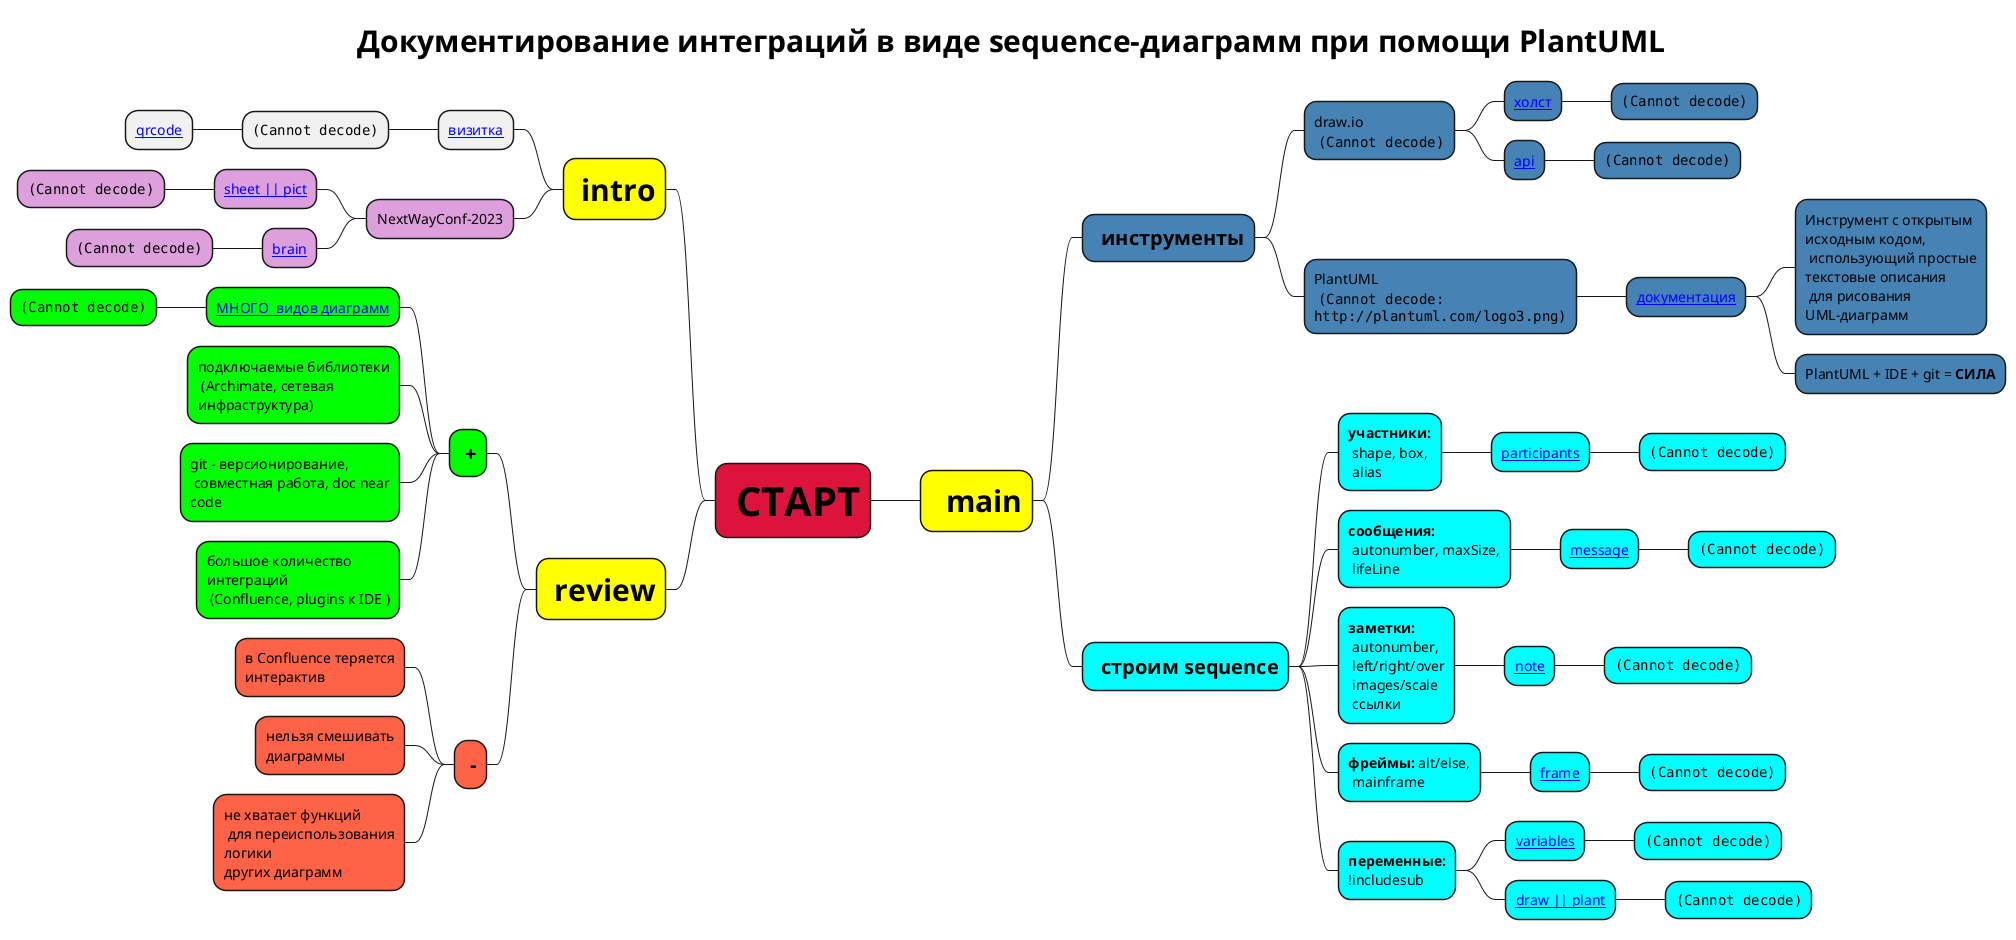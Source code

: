 @startmindmap
'https://plantuml.com/mindmap-diagram
skinparam wrapWidth 200

title <size:30> Документирование интеграций в виде sequence-диаграмм при помощи PlantUML

*[#crimson] <size:40> **СТАРТ**
left side
**[#yellow] <size:30> **intro**
*** [[/speach_images/about_me.png визитка]]
**** <img:/speach_images/about_me.png{scale=0.03}>
***** [[/speach_images/qrcode.png qrcode]]
***[#plum] NextWayConf-2023
****[#plum] [[/speach_images/sheet.png sheet || pict]]
*****[#plum] <img:/speach_images/sheet.png{scale=0.03}>
****[#plum] [[/speach_images/brain.png brain]]
*****[#plum] <img:/speach_images/brain.png{scale=0.03}>

right side
**[#yellow] <size:30>  **main**
***[#steelBlue] <b> <size:20> инструменты
****[#steelBlue] draw.io \n <img:/speach_images/draw_logo.jpeg{scale=0.10}>
*****[#steelBlue] [[/speach_images/draw.png холст]]
******[#steelBlue] <img:/speach_images/draw.png{scale=0.03}>
*****[#steelBlue] [[/speach_images/draw_api.png api]]
******[#steelBlue] <img:/speach_images/draw_api.png{scale=0.03}>


****[#steelBlue] PlantUML \n <img:http://plantuml.com/logo3.png{scale=0.5}>
*****[#steelBlue] [[https://plantuml.com/ru/ документация]]
******[#steelBlue] Инструмент с открытым исходным кодом, \n использующий простые текстовые описания \n для рисования UML-диаграмм
******[#steelBlue] PlantUML + IDE + git = **СИЛА**

***[#cyan] <b> <size:20> строим sequence
****[#cyan]  **участники:** \n shape, box,\n alias
*****[#cyan] [[/speach_images/participants.png participants]]
******[#cyan] <img:/speach_images/participants.png{scale=0.25}>

****[#cyan]  **сообщения:** \n autonumber, maxSize, \n lifeLine
*****[#cyan] [[/speach_images/message.png message]]
******[#cyan] <img:/speach_images/message.png{scale=0.08}>

****[#cyan] **заметки:** \n autonumber, \n left/right/over \n images/scale \n ссылки
*****[#cyan] [[/speach_images/note.png note]]
******[#cyan] <img:/speach_images/note.png{scale=0.06}>

****[#cyan] **фреймы:** alt/else, \n mainframe
*****[#cyan] [[/speach_images/frame.png frame]]
******[#cyan] <img:/speach_images/frame.png{scale=0.06}>

****[#cyan] **переменные:** \n!includesub
*****[#cyan] [[/speach_images/variables.png variables]]
******[#cyan] <img:/speach_images/variables.png{scale=0.06}>
*****[#cyan] [[/speach_images/draw_plant.png draw || plant]]
******[#cyan] <img:/speach_images/draw_plant.png{scale=0.03}>
left side
**[#yellow] <size:30> **review**
***[#lime]  <size:20> **+**
****[#lime] [[/speach_images/many_charts.png МНОГО  видов диаграмм]]
*****[#lime] <img:/speach_images/many_charts.png{scale=0.06}>
****[#lime] подключаемые библиотеки \n (Archimate, сетевая инфраструктура)
****[#lime] git - версионирование, \n совместная работа, doc near code
****[#lime] большое количество интеграций \n (Confluence, plugins к IDE )
***[#tomato] <size:20> **-**
****[#tomato] в Confluence теряется интерактив
****[#tomato] нельзя смешивать диаграммы
****[#tomato] не хватает функций \n для переиспользования логики \nдругих диаграмм

@endmindmap
